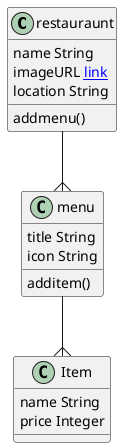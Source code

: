 @startuml Restauraunt
Class restauraunt {
    name String
    imageURL [[ link]]
    location String
    addmenu()
}

Class menu {
    title String
    icon String
    additem()
}

Class Item {
    name String
    price Integer
}

restauraunt --{menu
menu --{Item


@enduml